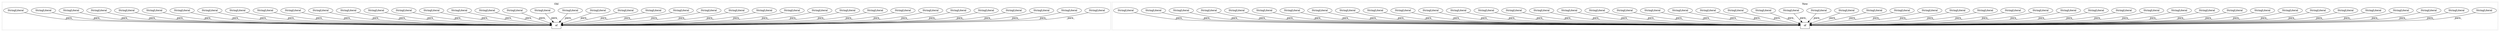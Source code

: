 digraph G {
subgraph cluster0 {
1 [label="of" a="32" s="3718,5544" l="3,1" shape="box"];
4 [label="StringLiteral" a="45" s="4098" l="16" shape="ellipse"];
9 [label="StringLiteral" a="45" s="4457" l="25" shape="ellipse"];
11 [label="StringLiteral" a="45" s="5441" l="25" shape="ellipse"];
12 [label="StringLiteral" a="45" s="4613" l="25" shape="ellipse"];
15 [label="StringLiteral" a="45" s="5038" l="14" shape="ellipse"];
19 [label="StringLiteral" a="45" s="3979" l="16" shape="ellipse"];
22 [label="StringLiteral" a="45" s="4047" l="16" shape="ellipse"];
23 [label="StringLiteral" a="45" s="5091" l="18" shape="ellipse"];
25 [label="StringLiteral" a="45" s="4303" l="21" shape="ellipse"];
26 [label="StringLiteral" a="45" s="5285" l="25" shape="ellipse"];
28 [label="StringLiteral" a="45" s="4639" l="25" shape="ellipse"];
35 [label="StringLiteral" a="45" s="4281" l="21" shape="ellipse"];
39 [label="StringLiteral" a="45" s="3857" l="9" shape="ellipse"];
40 [label="StringLiteral" a="45" s="5311" l="25" shape="ellipse"];
41 [label="StringLiteral" a="45" s="3773" l="12" shape="ellipse"];
43 [label="StringLiteral" a="45" s="4325" l="14" shape="ellipse"];
44 [label="StringLiteral" a="45" s="4215" l="21" shape="ellipse"];
45 [label="StringLiteral" a="45" s="4665" l="25" shape="ellipse"];
47 [label="StringLiteral" a="45" s="4957" l="21" shape="ellipse"];
48 [label="StringLiteral" a="45" s="3799" l="12" shape="ellipse"];
50 [label="StringLiteral" a="45" s="4535" l="25" shape="ellipse"];
51 [label="StringLiteral" a="45" s="5155" l="25" shape="ellipse"];
53 [label="StringLiteral" a="45" s="3760" l="12" shape="ellipse"];
54 [label="StringLiteral" a="45" s="4132" l="16" shape="ellipse"];
57 [label="StringLiteral" a="45" s="3928" l="16" shape="ellipse"];
58 [label="StringLiteral" a="45" s="5493" l="25" shape="ellipse"];
60 [label="StringLiteral" a="45" s="4064" l="16" shape="ellipse"];
62 [label="StringLiteral" a="45" s="3945" l="16" shape="ellipse"];
63 [label="StringLiteral" a="45" s="3786" l="12" shape="ellipse"];
66 [label="StringLiteral" a="45" s="4259" l="21" shape="ellipse"];
67 [label="StringLiteral" a="45" s="5467" l="25" shape="ellipse"];
71 [label="StringLiteral" a="45" s="4795" l="25" shape="ellipse"];
73 [label="StringLiteral" a="45" s="5519" l="25" shape="ellipse"];
76 [label="StringLiteral" a="45" s="4081" l="16" shape="ellipse"];
78 [label="StringLiteral" a="45" s="3847" l="9" shape="ellipse"];
79 [label="StringLiteral" a="45" s="4769" l="25" shape="ellipse"];
80 [label="StringLiteral" a="45" s="3812" l="12" shape="ellipse"];
82 [label="StringLiteral" a="45" s="3894" l="16" shape="ellipse"];
83 [label="StringLiteral" a="45" s="3837" l="9" shape="ellipse"];
91 [label="StringLiteral" a="45" s="5233" l="25" shape="ellipse"];
label = "Old";
style="dotted";
}
subgraph cluster1 {
2 [label="of" a="32" s="3622,5328" l="3,1" shape="box"];
3 [label="StringLiteral" a="45" s="4229" l="15" shape="ellipse"];
5 [label="StringLiteral" a="45" s="3664" l="12" shape="ellipse"];
6 [label="StringLiteral" a="45" s="3849" l="16" shape="ellipse"];
7 [label="StringLiteral" a="45" s="4546" l="22" shape="ellipse"];
8 [label="StringLiteral" a="45" s="4592" l="22" shape="ellipse"];
10 [label="StringLiteral" a="45" s="4053" l="18" shape="ellipse"];
13 [label="StringLiteral" a="45" s="3638" l="12" shape="ellipse"];
14 [label="StringLiteral" a="45" s="4385" l="22" shape="ellipse"];
16 [label="StringLiteral" a="45" s="4002" l="16" shape="ellipse"];
17 [label="StringLiteral" a="45" s="4893" l="17" shape="ellipse"];
18 [label="StringLiteral" a="45" s="4954" l="24" shape="ellipse"];
20 [label="StringLiteral" a="45" s="4205" l="11" shape="ellipse"];
21 [label="StringLiteral" a="45" s="3761" l="9" shape="ellipse"];
24 [label="StringLiteral" a="45" s="5029" l="24" shape="ellipse"];
27 [label="StringLiteral" a="45" s="4766" l="20" shape="ellipse"];
29 [label="StringLiteral" a="45" s="5154" l="24" shape="ellipse"];
30 [label="StringLiteral" a="45" s="4829" l="13" shape="ellipse"];
31 [label="StringLiteral" a="45" s="4454" l="22" shape="ellipse"];
32 [label="StringLiteral" a="45" s="5279" l="24" shape="ellipse"];
33 [label="StringLiteral" a="45" s="4929" l="24" shape="ellipse"];
34 [label="StringLiteral" a="45" s="4500" l="22" shape="ellipse"];
36 [label="StringLiteral" a="45" s="3815" l="16" shape="ellipse"];
37 [label="StringLiteral" a="45" s="4569" l="22" shape="ellipse"];
38 [label="StringLiteral" a="45" s="5229" l="24" shape="ellipse"];
42 [label="StringLiteral" a="45" s="4408" l="22" shape="ellipse"];
46 [label="StringLiteral" a="45" s="4293" l="22" shape="ellipse"];
49 [label="StringLiteral" a="45" s="4703" l="20" shape="ellipse"];
52 [label="StringLiteral" a="45" s="4072" l="18" shape="ellipse"];
55 [label="StringLiteral" a="45" s="4277" l="15" shape="ellipse"];
56 [label="StringLiteral" a="45" s="4148" l="18" shape="ellipse"];
59 [label="StringLiteral" a="45" s="4638" l="22" shape="ellipse"];
61 [label="StringLiteral" a="45" s="4129" l="18" shape="ellipse"];
64 [label="StringLiteral" a="45" s="4857" l="17" shape="ellipse"];
65 [label="StringLiteral" a="45" s="5129" l="24" shape="ellipse"];
68 [label="StringLiteral" a="45" s="3690" l="12" shape="ellipse"];
69 [label="StringLiteral" a="45" s="5004" l="24" shape="ellipse"];
70 [label="StringLiteral" a="45" s="4724" l="20" shape="ellipse"];
72 [label="StringLiteral" a="45" s="4787" l="20" shape="ellipse"];
74 [label="StringLiteral" a="45" s="3951" l="16" shape="ellipse"];
75 [label="StringLiteral" a="45" s="3677" l="12" shape="ellipse"];
77 [label="StringLiteral" a="45" s="4167" l="18" shape="ellipse"];
81 [label="StringLiteral" a="45" s="4875" l="17" shape="ellipse"];
84 [label="StringLiteral" a="45" s="3968" l="16" shape="ellipse"];
85 [label="StringLiteral" a="45" s="4261" l="15" shape="ellipse"];
86 [label="StringLiteral" a="45" s="4661" l="20" shape="ellipse"];
87 [label="StringLiteral" a="45" s="4843" l="13" shape="ellipse"];
88 [label="StringLiteral" a="45" s="3866" l="16" shape="ellipse"];
89 [label="StringLiteral" a="45" s="4808" l="20" shape="ellipse"];
90 [label="StringLiteral" a="45" s="3703" l="12" shape="ellipse"];
92 [label="StringLiteral" a="45" s="4186" l="18" shape="ellipse"];
label = "New";
style="dotted";
}
3 -> 2 [label="_para_"];
4 -> 1 [label="_para_"];
5 -> 2 [label="_para_"];
6 -> 2 [label="_para_"];
7 -> 2 [label="_para_"];
8 -> 2 [label="_para_"];
9 -> 1 [label="_para_"];
10 -> 2 [label="_para_"];
11 -> 1 [label="_para_"];
12 -> 1 [label="_para_"];
13 -> 2 [label="_para_"];
14 -> 2 [label="_para_"];
15 -> 1 [label="_para_"];
16 -> 2 [label="_para_"];
17 -> 2 [label="_para_"];
18 -> 2 [label="_para_"];
19 -> 1 [label="_para_"];
20 -> 2 [label="_para_"];
21 -> 2 [label="_para_"];
22 -> 1 [label="_para_"];
23 -> 1 [label="_para_"];
24 -> 2 [label="_para_"];
25 -> 1 [label="_para_"];
26 -> 1 [label="_para_"];
27 -> 2 [label="_para_"];
28 -> 1 [label="_para_"];
29 -> 2 [label="_para_"];
30 -> 2 [label="_para_"];
31 -> 2 [label="_para_"];
32 -> 2 [label="_para_"];
33 -> 2 [label="_para_"];
34 -> 2 [label="_para_"];
35 -> 1 [label="_para_"];
36 -> 2 [label="_para_"];
37 -> 2 [label="_para_"];
38 -> 2 [label="_para_"];
39 -> 1 [label="_para_"];
40 -> 1 [label="_para_"];
41 -> 1 [label="_para_"];
42 -> 2 [label="_para_"];
43 -> 1 [label="_para_"];
44 -> 1 [label="_para_"];
45 -> 1 [label="_para_"];
46 -> 2 [label="_para_"];
47 -> 1 [label="_para_"];
48 -> 1 [label="_para_"];
49 -> 2 [label="_para_"];
50 -> 1 [label="_para_"];
51 -> 1 [label="_para_"];
52 -> 2 [label="_para_"];
53 -> 1 [label="_para_"];
54 -> 1 [label="_para_"];
55 -> 2 [label="_para_"];
56 -> 2 [label="_para_"];
57 -> 1 [label="_para_"];
58 -> 1 [label="_para_"];
59 -> 2 [label="_para_"];
60 -> 1 [label="_para_"];
61 -> 2 [label="_para_"];
62 -> 1 [label="_para_"];
63 -> 1 [label="_para_"];
64 -> 2 [label="_para_"];
65 -> 2 [label="_para_"];
66 -> 1 [label="_para_"];
67 -> 1 [label="_para_"];
68 -> 2 [label="_para_"];
69 -> 2 [label="_para_"];
70 -> 2 [label="_para_"];
71 -> 1 [label="_para_"];
72 -> 2 [label="_para_"];
73 -> 1 [label="_para_"];
74 -> 2 [label="_para_"];
75 -> 2 [label="_para_"];
76 -> 1 [label="_para_"];
77 -> 2 [label="_para_"];
78 -> 1 [label="_para_"];
79 -> 1 [label="_para_"];
80 -> 1 [label="_para_"];
81 -> 2 [label="_para_"];
82 -> 1 [label="_para_"];
83 -> 1 [label="_para_"];
84 -> 2 [label="_para_"];
85 -> 2 [label="_para_"];
86 -> 2 [label="_para_"];
87 -> 2 [label="_para_"];
88 -> 2 [label="_para_"];
89 -> 2 [label="_para_"];
90 -> 2 [label="_para_"];
91 -> 1 [label="_para_"];
92 -> 2 [label="_para_"];
}